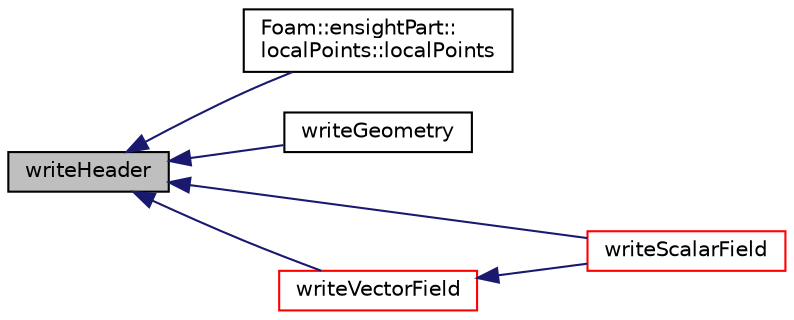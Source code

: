 digraph "writeHeader"
{
  bgcolor="transparent";
  edge [fontname="Helvetica",fontsize="10",labelfontname="Helvetica",labelfontsize="10"];
  node [fontname="Helvetica",fontsize="10",shape=record];
  rankdir="LR";
  Node1 [label="writeHeader",height=0.2,width=0.4,color="black", fillcolor="grey75", style="filled", fontcolor="black"];
  Node1 -> Node2 [dir="back",color="midnightblue",fontsize="10",style="solid",fontname="Helvetica"];
  Node2 [label="Foam::ensightPart::\llocalPoints::localPoints",height=0.2,width=0.4,color="black",URL="$a01406.html#a221f8e3528b4abbd9a0180aacc83b11c",tooltip="Construct for mesh points. "];
  Node1 -> Node3 [dir="back",color="midnightblue",fontsize="10",style="solid",fontname="Helvetica"];
  Node3 [label="writeGeometry",height=0.2,width=0.4,color="black",URL="$a00656.html#a0167ca94bd5095b2d47fd5361b4de10b",tooltip="Helper: write geometry given the pointField. "];
  Node1 -> Node4 [dir="back",color="midnightblue",fontsize="10",style="solid",fontname="Helvetica"];
  Node4 [label="writeScalarField",height=0.2,width=0.4,color="red",URL="$a00656.html#a65ad618b610319e0ef4c0080afd1f3f0",tooltip="Write scalar field. "];
  Node1 -> Node5 [dir="back",color="midnightblue",fontsize="10",style="solid",fontname="Helvetica"];
  Node5 [label="writeVectorField",height=0.2,width=0.4,color="red",URL="$a00656.html#abb57fcdac84a89a406c3850598af0ad7",tooltip="Write vector field components. "];
  Node5 -> Node4 [dir="back",color="midnightblue",fontsize="10",style="solid",fontname="Helvetica"];
}
